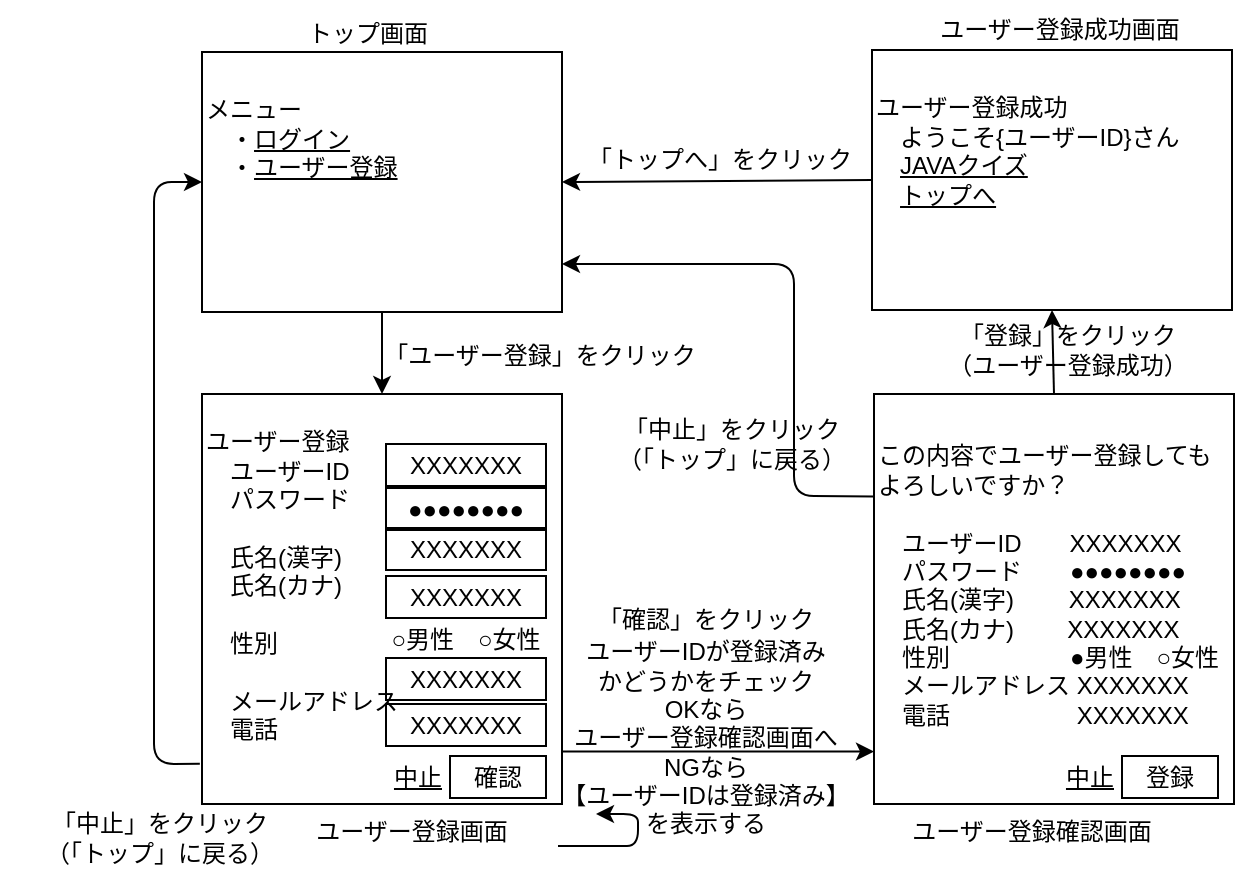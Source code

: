 <mxfile>
    <diagram id="cOPPHnaynSb4PC9Ppda5" name="ページ1">
        <mxGraphModel dx="1403" dy="475" grid="1" gridSize="10" guides="1" tooltips="1" connect="1" arrows="1" fold="1" page="1" pageScale="1" pageWidth="827" pageHeight="1169" math="0" shadow="0">
            <root>
                <mxCell id="0"/>
                <mxCell id="1" parent="0"/>
                <mxCell id="2" value="メニュー&lt;br&gt;　・&lt;u&gt;ログイン&lt;/u&gt;&lt;br&gt;　・&lt;u&gt;ユーザー登録&lt;br&gt;&lt;br&gt;&lt;br&gt;&lt;br&gt;&lt;/u&gt;" style="rounded=0;whiteSpace=wrap;html=1;align=left;" parent="1" vertex="1">
                    <mxGeometry x="-715" y="42" width="180" height="130" as="geometry"/>
                </mxCell>
                <mxCell id="3" value="ユーザー登録&lt;br&gt;　ユーザーID&lt;br&gt;　パスワード&lt;br&gt;&lt;br&gt;　氏名(漢字)&lt;br&gt;　氏名(カナ)&lt;br&gt;&lt;br&gt;　性別&lt;br&gt;&lt;br&gt;　メールアドレス&lt;br&gt;　電話&lt;br&gt;&lt;br&gt;" style="rounded=0;whiteSpace=wrap;html=1;align=left;" parent="1" vertex="1">
                    <mxGeometry x="-715" y="213" width="180" height="205" as="geometry"/>
                </mxCell>
                <mxCell id="4" value="XXXXXXX" style="text;html=1;strokeColor=default;fillColor=none;align=center;verticalAlign=middle;whiteSpace=wrap;rounded=0;" parent="1" vertex="1">
                    <mxGeometry x="-623" y="238" width="80" height="21" as="geometry"/>
                </mxCell>
                <mxCell id="5" value="●●●●●●●●" style="text;html=1;strokeColor=default;fillColor=none;align=center;verticalAlign=middle;whiteSpace=wrap;rounded=0;" parent="1" vertex="1">
                    <mxGeometry x="-623" y="260" width="80" height="21" as="geometry"/>
                </mxCell>
                <mxCell id="6" value="確認" style="text;html=1;strokeColor=default;fillColor=none;align=center;verticalAlign=middle;whiteSpace=wrap;rounded=0;" parent="1" vertex="1">
                    <mxGeometry x="-591" y="394" width="48" height="21" as="geometry"/>
                </mxCell>
                <mxCell id="7" value="ユーザー登録成功&lt;br&gt;　ようこそ{ユーザーID}さん&lt;br&gt;　&lt;u&gt;JAVAクイズ&lt;/u&gt;&lt;br&gt;　&lt;u&gt;トップへ&lt;br&gt;&lt;br&gt;&lt;br&gt;&lt;/u&gt;" style="rounded=0;whiteSpace=wrap;html=1;align=left;" parent="1" vertex="1">
                    <mxGeometry x="-380" y="41" width="180" height="130" as="geometry"/>
                </mxCell>
                <mxCell id="8" value="" style="endArrow=classic;html=1;exitX=0;exitY=0.5;exitDx=0;exitDy=0;entryX=1;entryY=0.5;entryDx=0;entryDy=0;" parent="1" source="7" target="2" edge="1">
                    <mxGeometry width="50" height="50" relative="1" as="geometry">
                        <mxPoint x="-489" y="240" as="sourcePoint"/>
                        <mxPoint x="-439" y="190" as="targetPoint"/>
                        <Array as="points"/>
                    </mxGeometry>
                </mxCell>
                <mxCell id="9" value="「トップへ」をクリック" style="text;html=1;strokeColor=none;fillColor=none;align=center;verticalAlign=middle;whiteSpace=wrap;rounded=0;" parent="1" vertex="1">
                    <mxGeometry x="-536" y="81" width="160" height="30" as="geometry"/>
                </mxCell>
                <mxCell id="10" value="「ユーザー登録」をクリック" style="text;html=1;strokeColor=none;fillColor=none;align=center;verticalAlign=middle;whiteSpace=wrap;rounded=0;" parent="1" vertex="1">
                    <mxGeometry x="-626" y="179" width="160" height="30" as="geometry"/>
                </mxCell>
                <mxCell id="11" value="" style="endArrow=classic;html=1;exitX=0.5;exitY=1;exitDx=0;exitDy=0;entryX=0.5;entryY=0;entryDx=0;entryDy=0;" parent="1" source="2" target="3" edge="1">
                    <mxGeometry width="50" height="50" relative="1" as="geometry">
                        <mxPoint x="-503" y="243" as="sourcePoint"/>
                        <mxPoint x="-623" y="263" as="targetPoint"/>
                    </mxGeometry>
                </mxCell>
                <mxCell id="12" value="「確認」をクリック" style="text;html=1;strokeColor=none;fillColor=none;align=center;verticalAlign=middle;whiteSpace=wrap;rounded=0;" parent="1" vertex="1">
                    <mxGeometry x="-543" y="311" width="160" height="30" as="geometry"/>
                </mxCell>
                <mxCell id="14" value="トップ画面" style="text;html=1;strokeColor=none;fillColor=none;align=center;verticalAlign=middle;whiteSpace=wrap;rounded=0;" parent="1" vertex="1">
                    <mxGeometry x="-712" y="18" width="160" height="30" as="geometry"/>
                </mxCell>
                <mxCell id="15" value="ユーザー登録画面" style="text;html=1;strokeColor=none;fillColor=none;align=center;verticalAlign=middle;whiteSpace=wrap;rounded=0;" parent="1" vertex="1">
                    <mxGeometry x="-690" y="417" width="160" height="30" as="geometry"/>
                </mxCell>
                <mxCell id="16" value="ユーザー登録成功画面" style="text;html=1;strokeColor=none;fillColor=none;align=center;verticalAlign=middle;whiteSpace=wrap;rounded=0;" parent="1" vertex="1">
                    <mxGeometry x="-366" y="16" width="160" height="30" as="geometry"/>
                </mxCell>
                <mxCell id="17" value="「中止」をクリック&lt;br&gt;（「トップ」に戻る）" style="text;html=1;strokeColor=none;fillColor=none;align=center;verticalAlign=middle;whiteSpace=wrap;rounded=0;" parent="1" vertex="1">
                    <mxGeometry x="-816" y="420" width="160" height="30" as="geometry"/>
                </mxCell>
                <mxCell id="18" value="" style="endArrow=classic;html=1;exitX=-0.006;exitY=0.902;exitDx=0;exitDy=0;entryX=0;entryY=0.5;entryDx=0;entryDy=0;exitPerimeter=0;" parent="1" source="3" target="2" edge="1">
                    <mxGeometry width="50" height="50" relative="1" as="geometry">
                        <mxPoint x="-701" y="376" as="sourcePoint"/>
                        <mxPoint x="-699" y="346" as="targetPoint"/>
                        <Array as="points">
                            <mxPoint x="-739" y="398"/>
                            <mxPoint x="-739" y="107"/>
                        </Array>
                    </mxGeometry>
                </mxCell>
                <mxCell id="19" value="○男性　○女性" style="text;html=1;strokeColor=none;fillColor=none;align=center;verticalAlign=middle;whiteSpace=wrap;rounded=0;" parent="1" vertex="1">
                    <mxGeometry x="-623" y="325" width="80" height="21" as="geometry"/>
                </mxCell>
                <mxCell id="20" value="XXXXXXX" style="text;html=1;strokeColor=default;fillColor=none;align=center;verticalAlign=middle;whiteSpace=wrap;rounded=0;" parent="1" vertex="1">
                    <mxGeometry x="-623" y="280" width="80" height="21" as="geometry"/>
                </mxCell>
                <mxCell id="21" value="&lt;u&gt;中止&lt;/u&gt;" style="text;html=1;strokeColor=none;fillColor=none;align=center;verticalAlign=middle;whiteSpace=wrap;rounded=0;" parent="1" vertex="1">
                    <mxGeometry x="-631" y="394" width="48" height="21" as="geometry"/>
                </mxCell>
                <mxCell id="22" value="XXXXXXX" style="text;html=1;strokeColor=default;fillColor=none;align=center;verticalAlign=middle;whiteSpace=wrap;rounded=0;" parent="1" vertex="1">
                    <mxGeometry x="-623" y="368" width="80" height="21" as="geometry"/>
                </mxCell>
                <mxCell id="23" value="XXXXXXX" style="text;html=1;strokeColor=default;fillColor=none;align=center;verticalAlign=middle;whiteSpace=wrap;rounded=0;" parent="1" vertex="1">
                    <mxGeometry x="-623" y="304" width="80" height="21" as="geometry"/>
                </mxCell>
                <mxCell id="24" value="XXXXXXX" style="text;html=1;strokeColor=default;fillColor=none;align=center;verticalAlign=middle;whiteSpace=wrap;rounded=0;" parent="1" vertex="1">
                    <mxGeometry x="-623" y="345" width="80" height="21" as="geometry"/>
                </mxCell>
                <mxCell id="26" value="この内容でユーザー登録しても&lt;br&gt;よろしいですか？&lt;br&gt;&lt;br&gt;　ユーザーID　　XXXXXXX&lt;br&gt;　パスワード　　●●●●●●●●&lt;br&gt;　氏名(漢字)　　 XXXXXXX&lt;br&gt;　氏名(カナ)&amp;nbsp; &amp;nbsp; &amp;nbsp; &amp;nbsp; XXXXXXX&lt;br&gt;　性別&amp;nbsp; &amp;nbsp; &amp;nbsp; &amp;nbsp; &amp;nbsp; &amp;nbsp; &amp;nbsp; &amp;nbsp; &amp;nbsp; ●男性　○女性&lt;br&gt;　メールアドレス XXXXXXX&lt;br&gt;　電話&amp;nbsp; &amp;nbsp; &amp;nbsp; &amp;nbsp; &amp;nbsp; &amp;nbsp; &amp;nbsp; &amp;nbsp; &amp;nbsp; &amp;nbsp;XXXXXXX&lt;br&gt;&lt;br&gt;" style="rounded=0;whiteSpace=wrap;html=1;align=left;" parent="1" vertex="1">
                    <mxGeometry x="-379" y="213" width="180" height="205" as="geometry"/>
                </mxCell>
                <mxCell id="27" value="&lt;u&gt;中止&lt;/u&gt;" style="text;html=1;strokeColor=none;fillColor=none;align=center;verticalAlign=middle;whiteSpace=wrap;rounded=0;" parent="1" vertex="1">
                    <mxGeometry x="-295" y="394" width="48" height="21" as="geometry"/>
                </mxCell>
                <mxCell id="28" value="登録" style="text;html=1;strokeColor=default;fillColor=none;align=center;verticalAlign=middle;whiteSpace=wrap;rounded=0;" parent="1" vertex="1">
                    <mxGeometry x="-255" y="394" width="48" height="21" as="geometry"/>
                </mxCell>
                <mxCell id="29" value="ユーザー登録確認画面" style="text;html=1;strokeColor=none;fillColor=none;align=center;verticalAlign=middle;whiteSpace=wrap;rounded=0;" parent="1" vertex="1">
                    <mxGeometry x="-380" y="417" width="160" height="30" as="geometry"/>
                </mxCell>
                <mxCell id="30" value="「登録」をクリック&lt;br&gt;（ユーザー登録成功）" style="text;html=1;strokeColor=none;fillColor=none;align=center;verticalAlign=middle;whiteSpace=wrap;rounded=0;" parent="1" vertex="1">
                    <mxGeometry x="-362" y="176" width="160" height="30" as="geometry"/>
                </mxCell>
                <mxCell id="31" value="" style="endArrow=classic;html=1;exitX=0.5;exitY=0;exitDx=0;exitDy=0;entryX=0.5;entryY=1;entryDx=0;entryDy=0;" parent="1" source="26" target="7" edge="1">
                    <mxGeometry width="50" height="50" relative="1" as="geometry">
                        <mxPoint x="-509" y="240" as="sourcePoint"/>
                        <mxPoint x="-459" y="190" as="targetPoint"/>
                    </mxGeometry>
                </mxCell>
                <mxCell id="32" value="" style="endArrow=classic;html=1;exitX=0;exitY=0.25;exitDx=0;exitDy=0;entryX=1;entryY=0.815;entryDx=0;entryDy=0;entryPerimeter=0;" parent="1" source="26" target="2" edge="1">
                    <mxGeometry width="50" height="50" relative="1" as="geometry">
                        <mxPoint x="-509" y="240" as="sourcePoint"/>
                        <mxPoint x="-419" y="20" as="targetPoint"/>
                        <Array as="points">
                            <mxPoint x="-419" y="264"/>
                            <mxPoint x="-419" y="148"/>
                        </Array>
                    </mxGeometry>
                </mxCell>
                <mxCell id="33" value="「中止」をクリック&lt;br&gt;（「トップ」に戻る）" style="text;html=1;strokeColor=none;fillColor=none;align=center;verticalAlign=middle;whiteSpace=wrap;rounded=0;" parent="1" vertex="1">
                    <mxGeometry x="-530" y="223" width="160" height="30" as="geometry"/>
                </mxCell>
                <mxCell id="34" value="" style="endArrow=classic;html=1;exitX=1;exitY=0.75;exitDx=0;exitDy=0;entryX=0;entryY=0.75;entryDx=0;entryDy=0;" parent="1" edge="1">
                    <mxGeometry width="50" height="50" relative="1" as="geometry">
                        <mxPoint x="-535" y="391.75" as="sourcePoint"/>
                        <mxPoint x="-379" y="391.75" as="targetPoint"/>
                    </mxGeometry>
                </mxCell>
                <mxCell id="35" value="ユーザーIDが登録済み&lt;br&gt;かどうかをチェック&lt;br&gt;OKなら&lt;br&gt;ユーザー登録確認画面へ&lt;br&gt;NGなら&lt;br&gt;【ユーザーIDは登録済み】&lt;br&gt;を表示する" style="text;html=1;strokeColor=none;fillColor=none;align=center;verticalAlign=middle;whiteSpace=wrap;rounded=0;" parent="1" vertex="1">
                    <mxGeometry x="-543" y="334" width="160" height="102" as="geometry"/>
                </mxCell>
                <mxCell id="36" style="edgeStyle=none;html=1;" parent="1" edge="1">
                    <mxGeometry relative="1" as="geometry">
                        <mxPoint x="-537" y="439" as="sourcePoint"/>
                        <mxPoint x="-518" y="423" as="targetPoint"/>
                        <Array as="points">
                            <mxPoint x="-518" y="439"/>
                            <mxPoint x="-497" y="439"/>
                            <mxPoint x="-497" y="423"/>
                        </Array>
                    </mxGeometry>
                </mxCell>
            </root>
        </mxGraphModel>
    </diagram>
</mxfile>